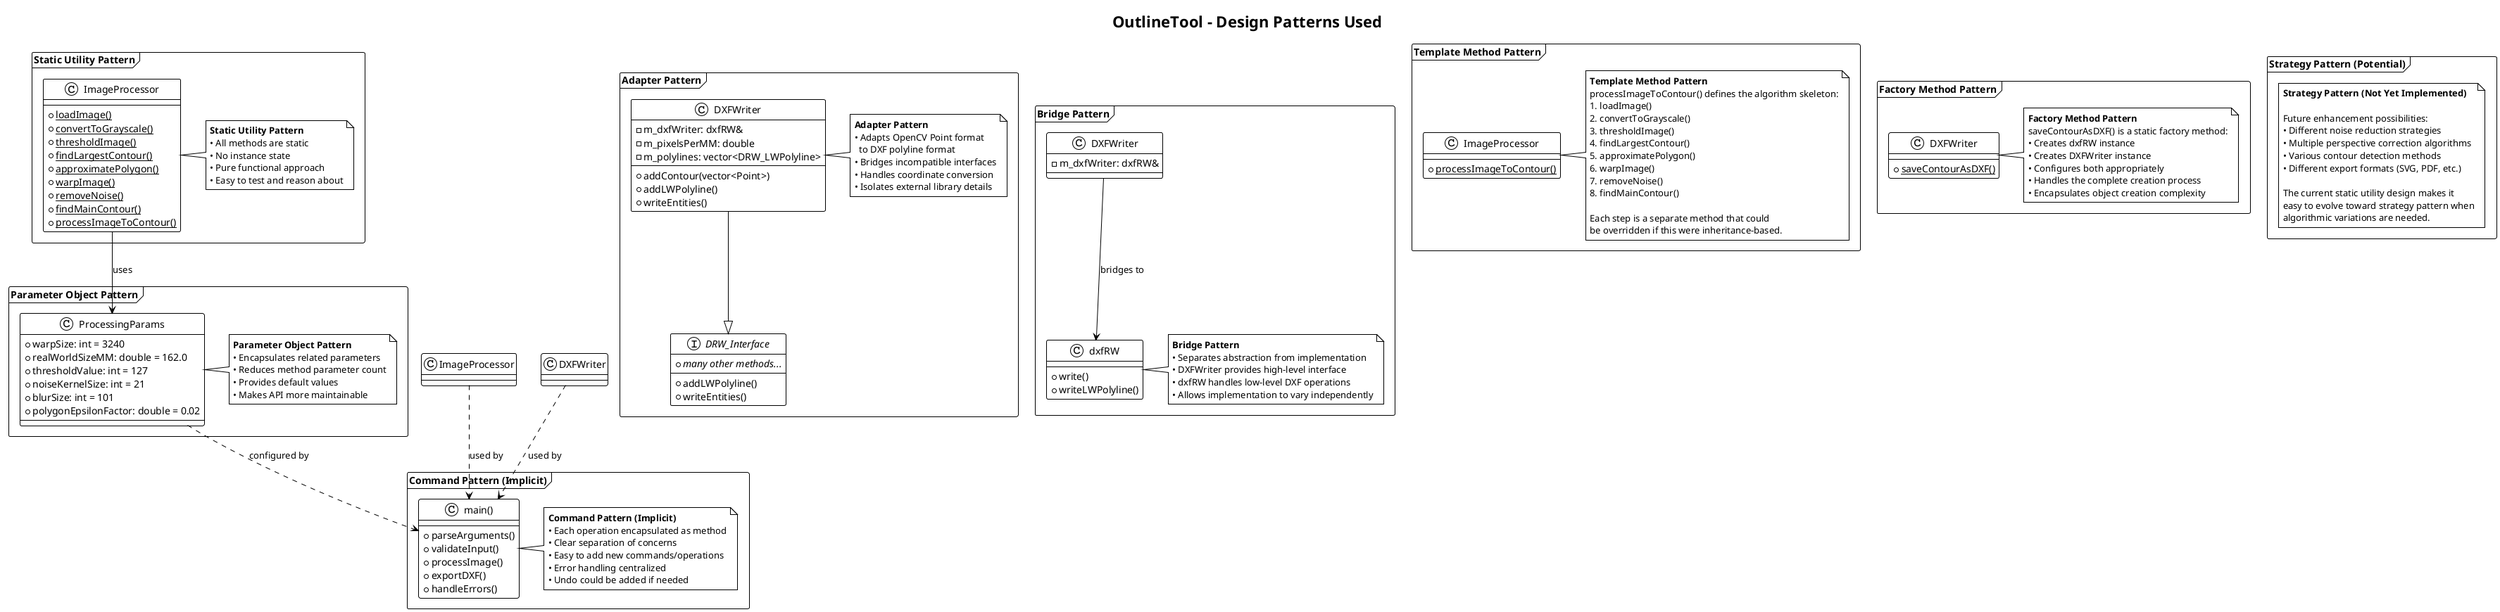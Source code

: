 @startuml OutlineTool-DesignPatterns
!theme plain
title OutlineTool - Design Patterns Used

package "Static Utility Pattern" <<Frame>> {
    class ImageProcessor {
        + {static} loadImage()
        + {static} convertToGrayscale()
        + {static} thresholdImage()
        + {static} findLargestContour()
        + {static} approximatePolygon()
        + {static} warpImage()
        + {static} removeNoise()
        + {static} findMainContour()
        + {static} processImageToContour()
    }
    
    note right of ImageProcessor
        **Static Utility Pattern**
        • All methods are static
        • No instance state
        • Pure functional approach
        • Easy to test and reason about
    end note
}

package "Parameter Object Pattern" <<Frame>> {
    class ProcessingParams {
        + warpSize: int = 3240
        + realWorldSizeMM: double = 162.0
        + thresholdValue: int = 127
        + noiseKernelSize: int = 21
        + blurSize: int = 101
        + polygonEpsilonFactor: double = 0.02
    }
    
    ImageProcessor --> ProcessingParams : uses
    
    note right of ProcessingParams
        **Parameter Object Pattern**
        • Encapsulates related parameters
        • Reduces method parameter count
        • Provides default values
        • Makes API more maintainable
    end note
}

package "Adapter Pattern" <<Frame>> {
    interface DRW_Interface {
        + addLWPolyline()
        + writeEntities()
        + {abstract} many other methods...
    }
    
    class DXFWriter {
        - m_dxfWriter: dxfRW&
        - m_pixelsPerMM: double
        - m_polylines: vector<DRW_LWPolyline>
        --
        + addContour(vector<Point>)
        + addLWPolyline()
        + writeEntities()
    }
    
    DXFWriter --|> DRW_Interface
    
    note right of DXFWriter
        **Adapter Pattern**
        • Adapts OpenCV Point format
          to DXF polyline format
        • Bridges incompatible interfaces
        • Handles coordinate conversion
        • Isolates external library details
    end note
}

package "Bridge Pattern" <<Frame>> {
    class DXFWriter {
        - m_dxfWriter: dxfRW&
    }
    
    class dxfRW {
        + write()
        + writeLWPolyline()
    }
    
    DXFWriter --> dxfRW : bridges to
    
    note right
        **Bridge Pattern**
        • Separates abstraction from implementation
        • DXFWriter provides high-level interface
        • dxfRW handles low-level DXF operations
        • Allows implementation to vary independently
    end note
}

package "Template Method Pattern" <<Frame>> {
    class ImageProcessor {
        + {static} processImageToContour()
    }
    
    note right of ImageProcessor
        **Template Method Pattern**
        processImageToContour() defines the algorithm skeleton:
        1. loadImage()
        2. convertToGrayscale()
        3. thresholdImage()
        4. findLargestContour()
        5. approximatePolygon()
        6. warpImage()
        7. removeNoise()
        8. findMainContour()
        
        Each step is a separate method that could
        be overridden if this were inheritance-based.
    end note
}

package "Factory Method Pattern" <<Frame>> {
    class DXFWriter {
        + {static} saveContourAsDXF()
    }
    
    note right of DXFWriter
        **Factory Method Pattern**
        saveContourAsDXF() is a static factory method:
        • Creates dxfRW instance
        • Creates DXFWriter instance
        • Configures both appropriately
        • Handles the complete creation process
        • Encapsulates object creation complexity
    end note
}

package "Command Pattern (Implicit)" <<Frame>> {
    class "main()" as Main {
        + parseArguments()
        + validateInput()
        + processImage()
        + exportDXF()
        + handleErrors()
    }
    
    note right of Main
        **Command Pattern (Implicit)**
        • Each operation encapsulated as method
        • Clear separation of concerns
        • Easy to add new commands/operations
        • Error handling centralized
        • Undo could be added if needed
    end note
}

package "Strategy Pattern (Potential)" <<Frame>> {
    note as N1
        **Strategy Pattern (Not Yet Implemented)**
        
        Future enhancement possibilities:
        • Different noise reduction strategies
        • Multiple perspective correction algorithms
        • Various contour detection methods
        • Different export formats (SVG, PDF, etc.)
        
        The current static utility design makes it
        easy to evolve toward strategy pattern when
        algorithmic variations are needed.
    end note
}

' Pattern relationships
ImageProcessor ..> Main : used by
DXFWriter ..> Main : used by
ProcessingParams ..> Main : configured by

@enduml